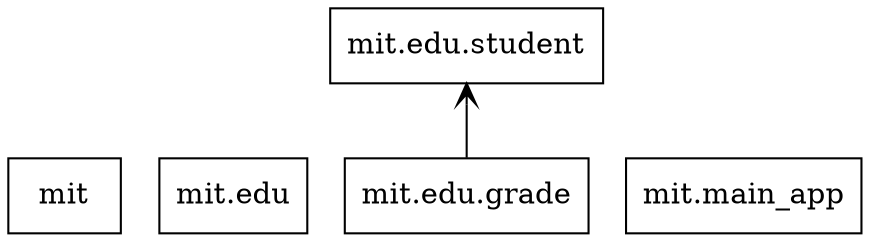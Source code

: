 digraph "packages" {
charset="utf-8"
rankdir=BT
"0" [label="mit", shape="box"];
"1" [label="mit.edu", shape="box"];
"2" [label="mit.edu.grade", shape="box"];
"3" [label="mit.edu.student", shape="box"];
"4" [label="mit.main_app", shape="box"];
"2" -> "3" [arrowhead="open", arrowtail="none"];
}
